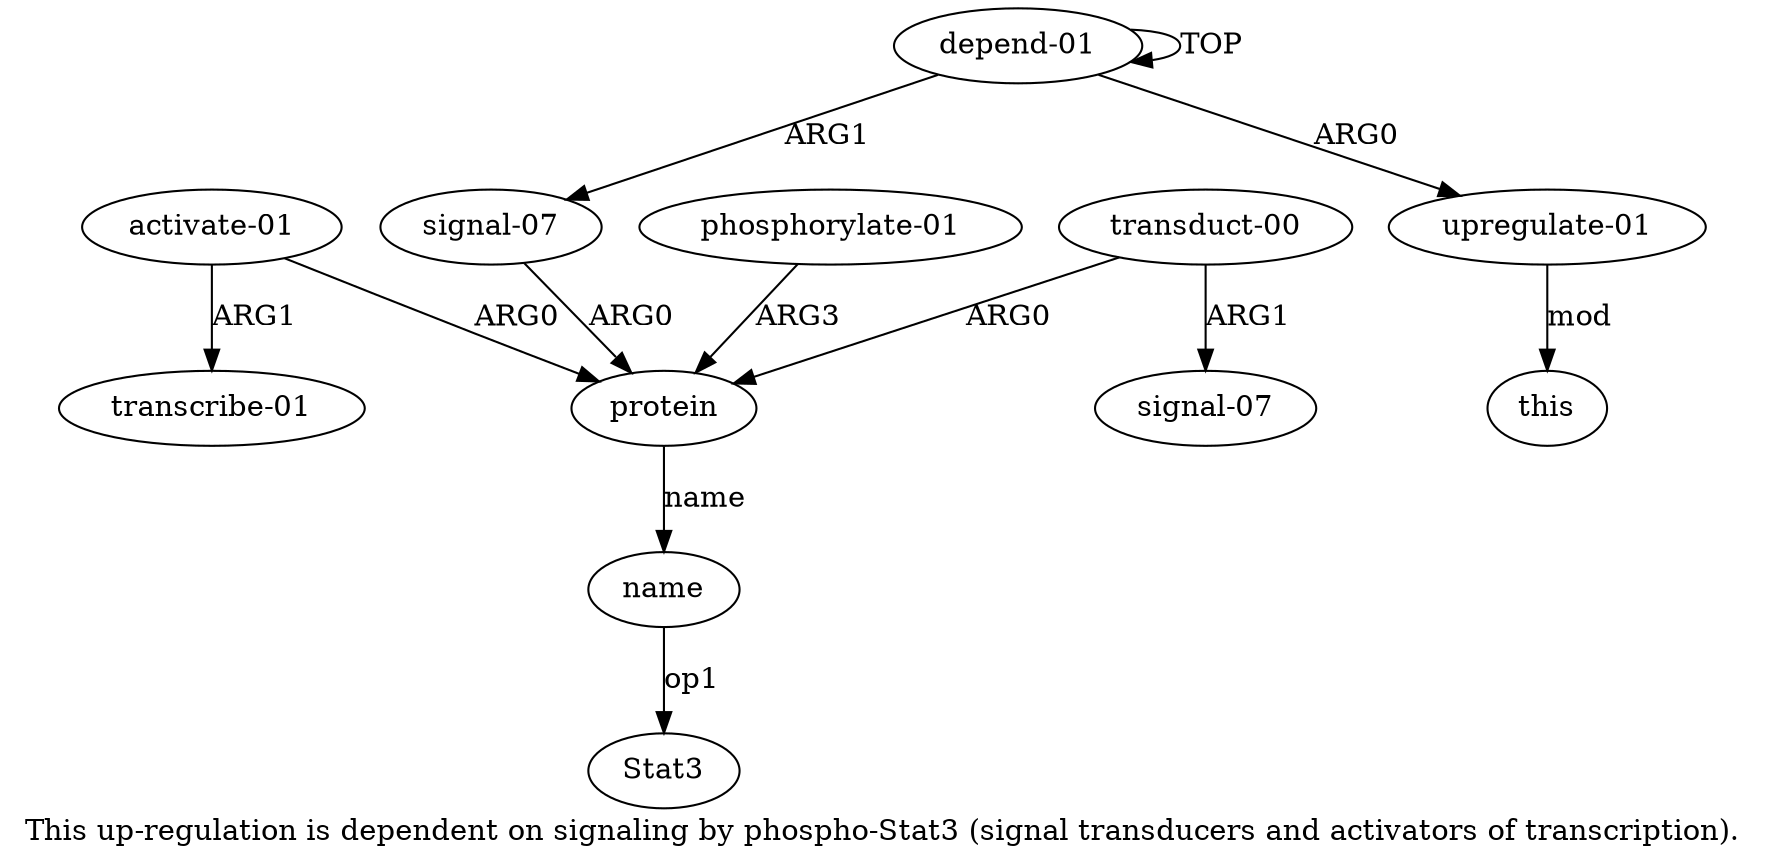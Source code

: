 digraph  {
	graph [label="This up-regulation is dependent on signaling by phospho-Stat3 (signal transducers and activators of transcription)."];
	node [label="\N"];
	a10	 [color=black,
		gold_ind=10,
		gold_label="transcribe-01",
		label="transcribe-01",
		test_ind=10,
		test_label="transcribe-01"];
	"a5 Stat3"	 [color=black,
		gold_ind=-1,
		gold_label=Stat3,
		label=Stat3,
		test_ind=-1,
		test_label=Stat3];
	a1	 [color=black,
		gold_ind=1,
		gold_label="upregulate-01",
		label="upregulate-01",
		test_ind=1,
		test_label="upregulate-01"];
	a2	 [color=black,
		gold_ind=2,
		gold_label=this,
		label=this,
		test_ind=2,
		test_label=this];
	a1 -> a2 [key=0,
	color=black,
	gold_label=mod,
	label=mod,
	test_label=mod];
a0 [color=black,
	gold_ind=0,
	gold_label="depend-01",
	label="depend-01",
	test_ind=0,
	test_label="depend-01"];
a0 -> a1 [key=0,
color=black,
gold_label=ARG0,
label=ARG0,
test_label=ARG0];
a0 -> a0 [key=0,
color=black,
gold_label=TOP,
label=TOP,
test_label=TOP];
a3 [color=black,
gold_ind=3,
gold_label="signal-07",
label="signal-07",
test_ind=3,
test_label="signal-07"];
a0 -> a3 [key=0,
color=black,
gold_label=ARG1,
label=ARG1,
test_label=ARG1];
a4 [color=black,
gold_ind=4,
gold_label=protein,
label=protein,
test_ind=4,
test_label=protein];
a3 -> a4 [key=0,
color=black,
gold_label=ARG0,
label=ARG0,
test_label=ARG0];
a5 [color=black,
gold_ind=5,
gold_label=name,
label=name,
test_ind=5,
test_label=name];
a5 -> "a5 Stat3" [key=0,
color=black,
gold_label=op1,
label=op1,
test_label=op1];
a4 -> a5 [key=0,
color=black,
gold_label=name,
label=name,
test_label=name];
a7 [color=black,
gold_ind=7,
gold_label="transduct-00",
label="transduct-00",
test_ind=7,
test_label="transduct-00"];
a7 -> a4 [key=0,
color=black,
gold_label=ARG0,
label=ARG0,
test_label=ARG0];
a8 [color=black,
gold_ind=8,
gold_label="signal-07",
label="signal-07",
test_ind=8,
test_label="signal-07"];
a7 -> a8 [key=0,
color=black,
gold_label=ARG1,
label=ARG1,
test_label=ARG1];
a6 [color=black,
gold_ind=6,
gold_label="phosphorylate-01",
label="phosphorylate-01",
test_ind=6,
test_label="phosphorylate-01"];
a6 -> a4 [key=0,
color=black,
gold_label=ARG3,
label=ARG3,
test_label=ARG3];
a9 [color=black,
gold_ind=9,
gold_label="activate-01",
label="activate-01",
test_ind=9,
test_label="activate-01"];
a9 -> a10 [key=0,
color=black,
gold_label=ARG1,
label=ARG1,
test_label=ARG1];
a9 -> a4 [key=0,
color=black,
gold_label=ARG0,
label=ARG0,
test_label=ARG0];
}
